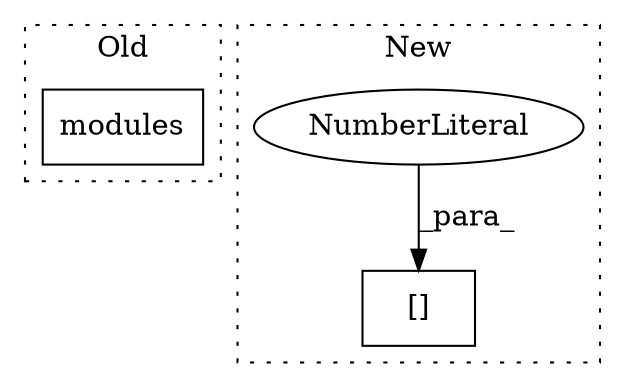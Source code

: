 digraph G {
subgraph cluster0 {
1 [label="modules" a="32" s="571" l="9" shape="box"];
label = "Old";
style="dotted";
}
subgraph cluster1 {
2 [label="[]" a="2" s="547,561" l="13,1" shape="box"];
3 [label="NumberLiteral" a="34" s="560" l="1" shape="ellipse"];
label = "New";
style="dotted";
}
3 -> 2 [label="_para_"];
}